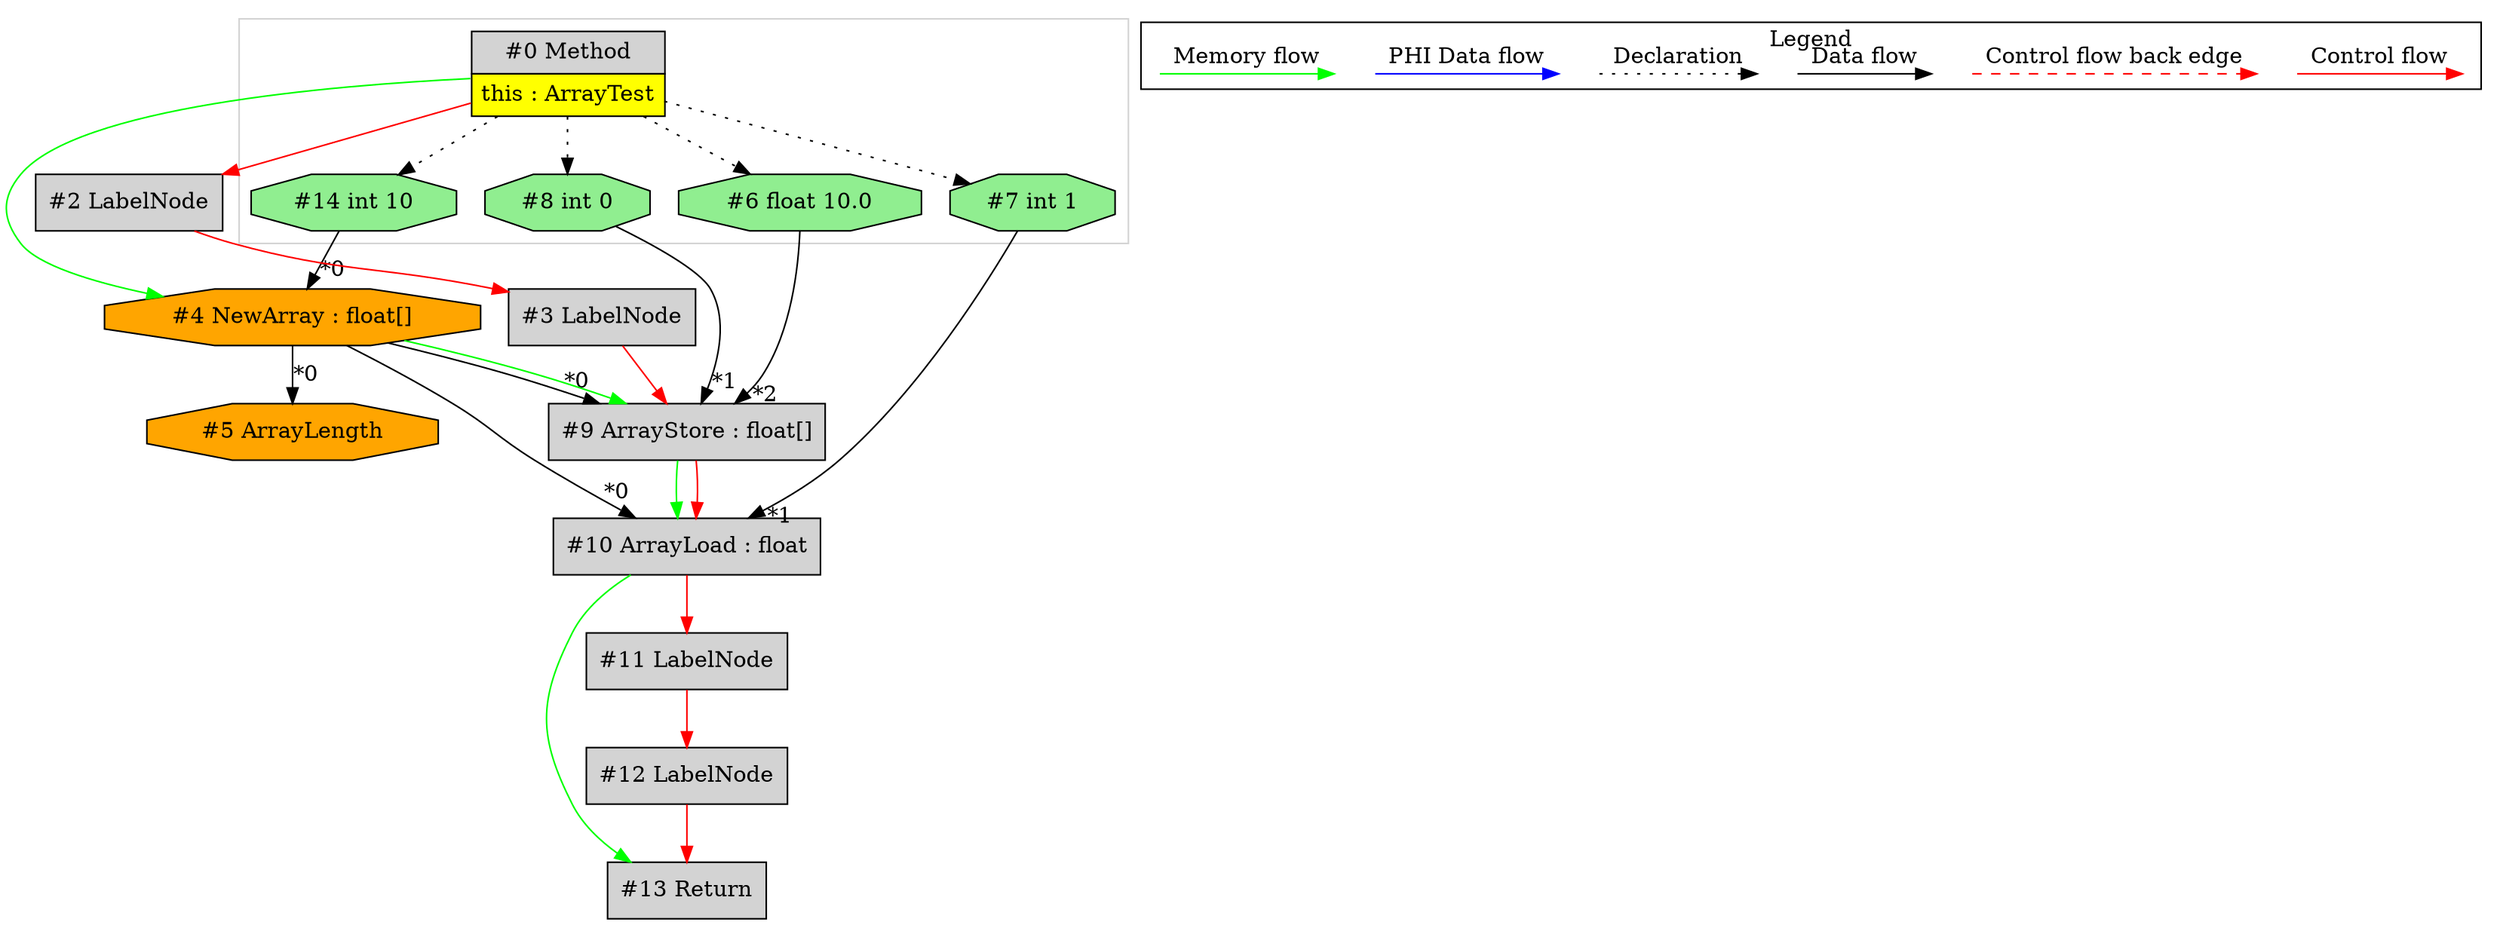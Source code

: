 digraph {
 node0[margin="0", label=<<table border="0" cellborder="1" cellspacing="0" cellpadding="5"><tr><td colspan="1">#0 Method</td></tr><tr><td port="prj1" bgcolor="yellow">this : ArrayTest</td></tr></table>>,shape=none, fillcolor=lightgrey, style=filled];
 node4[label="#4 NewArray : float[]",shape=octagon, fillcolor=orange, style=filled];
 node14 -> node4[headlabel="*0", labeldistance=2];
 node0 -> node4[labeldistance=2, color=green, constraint=false];
 node14[label="#14 int 10",shape=octagon, fillcolor=lightgreen, style=filled];
 node0 -> node14[style=dotted];
 node9[label="#9 ArrayStore : float[]",shape=box, fillcolor=lightgrey, style=filled];
 node4 -> node9[headlabel="*0", labeldistance=2];
 node8 -> node9[headlabel="*1", labeldistance=2];
 node6 -> node9[headlabel="*2", labeldistance=2];
 node4 -> node9[labeldistance=2, color=green, constraint=false];
 node3 -> node9[labeldistance=2, color=red, fontcolor=red];
 node3[label="#3 LabelNode",shape=box, fillcolor=lightgrey, style=filled];
 node2 -> node3[labeldistance=2, color=red, fontcolor=red];
 node2[label="#2 LabelNode",shape=box, fillcolor=lightgrey, style=filled];
 node0 -> node2[labeldistance=2, color=red, fontcolor=red];
 node6[label="#6 float 10.0",shape=octagon, fillcolor=lightgreen, style=filled];
 node0 -> node6[style=dotted];
 node8[label="#8 int 0",shape=octagon, fillcolor=lightgreen, style=filled];
 node0 -> node8[style=dotted];
 node10[label="#10 ArrayLoad : float",shape=box, fillcolor=lightgrey, style=filled];
 node4 -> node10[headlabel="*0", labeldistance=2];
 node7 -> node10[headlabel="*1", labeldistance=2];
 node9 -> node10[labeldistance=2, color=green, constraint=false];
 node9 -> node10[labeldistance=2, color=red, fontcolor=red];
 node7[label="#7 int 1",shape=octagon, fillcolor=lightgreen, style=filled];
 node0 -> node7[style=dotted];
 node11[label="#11 LabelNode",shape=box, fillcolor=lightgrey, style=filled];
 node10 -> node11[labeldistance=2, color=red, fontcolor=red];
 node12[label="#12 LabelNode",shape=box, fillcolor=lightgrey, style=filled];
 node11 -> node12[labeldistance=2, color=red, fontcolor=red];
 node13[label="#13 Return",shape=box, fillcolor=lightgrey, style=filled];
 node12 -> node13[labeldistance=2, color=red, fontcolor=red];
 node10 -> node13[labeldistance=2, color=green, constraint=false];
 node5[label="#5 ArrayLength",shape=octagon, fillcolor=orange, style=filled];
 node4 -> node5[headlabel="*0", labeldistance=2];
 subgraph cluster_0 {
  color=lightgray;
  node0;
  node6;
  node7;
  node8;
  node14;
 }
 subgraph cluster_000 {
  label = "Legend";
  node [shape=point]
  {
   rank=same;
   c0 [style = invis];
   c1 [style = invis];
   c2 [style = invis];
   c3 [style = invis];
   d0 [style = invis];
   d1 [style = invis];
   d2 [style = invis];
   d3 [style = invis];
   d4 [style = invis];
   d5 [style = invis];
   d6 [style = invis];
   d7 [style = invis];
  }
  c0 -> c1 [label="Control flow", style=solid, color=red]
  c2 -> c3 [label="Control flow back edge", style=dashed, color=red]
  d0 -> d1 [label="Data flow"]
  d2 -> d3 [label="Declaration", style=dotted]
  d4 -> d5 [label="PHI Data flow", color=blue]
  d6 -> d7 [label="Memory flow", color=green]
 }

}
